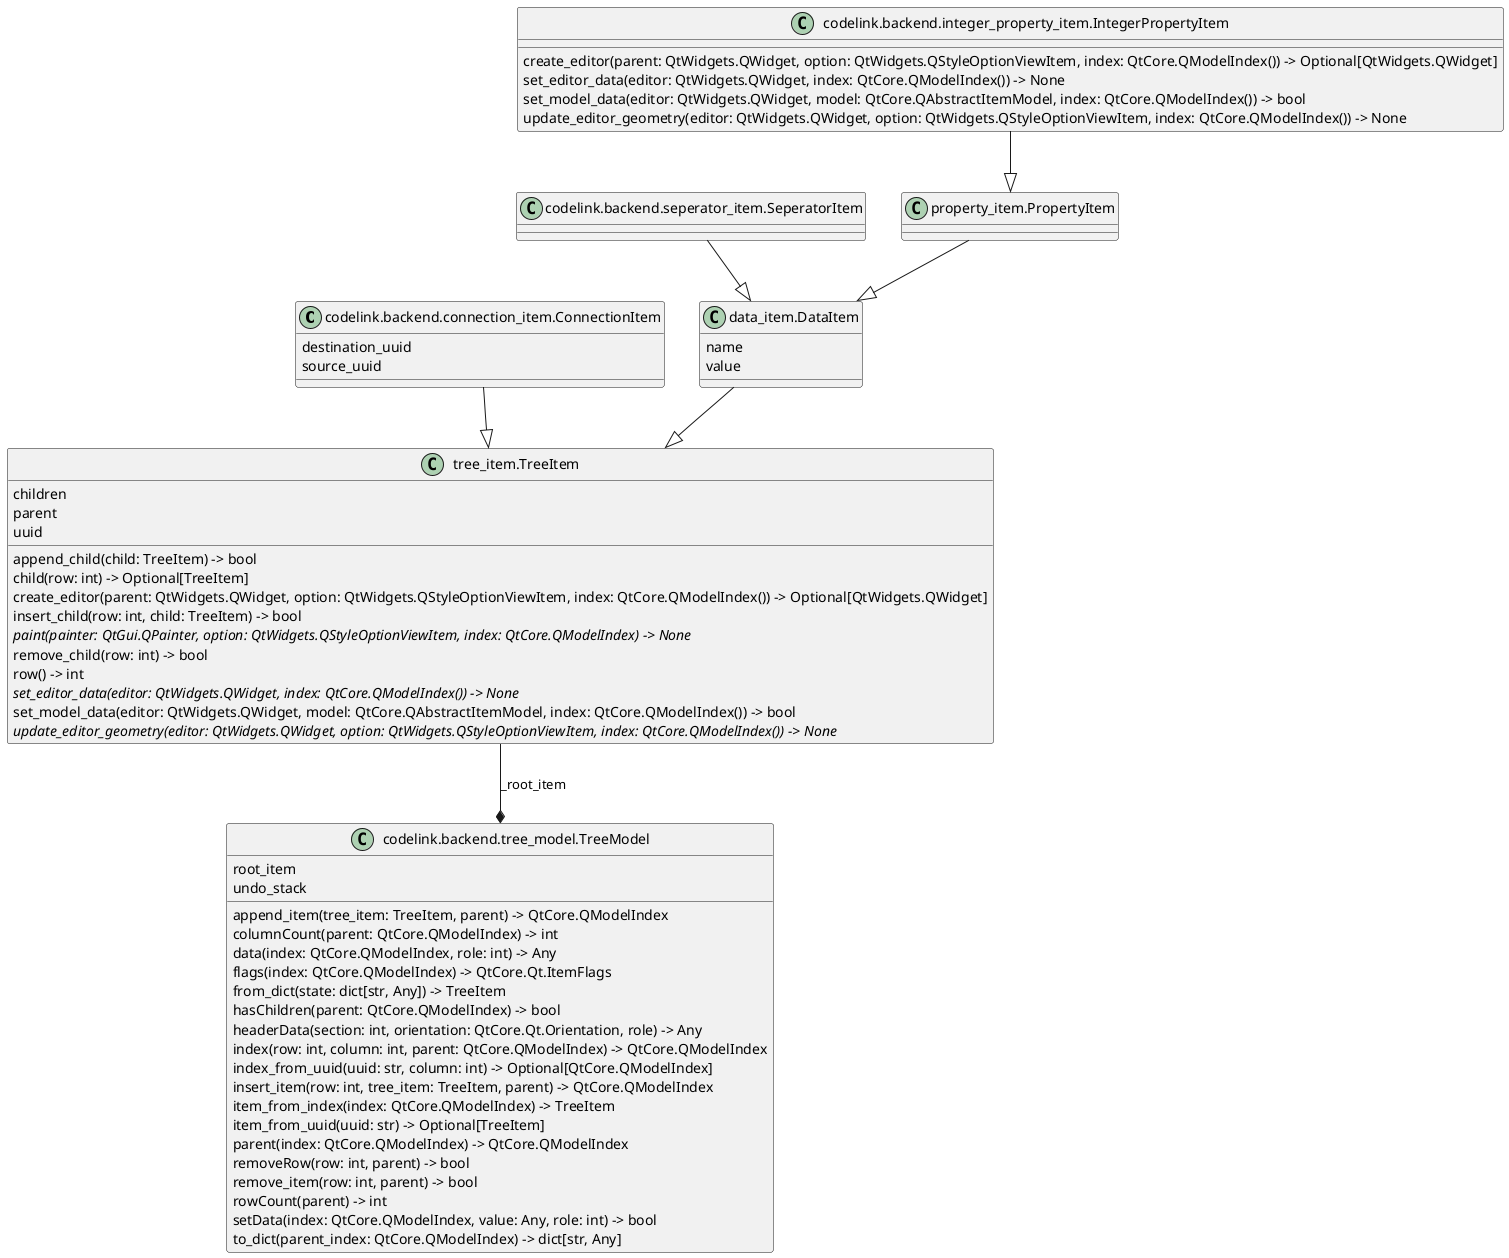 @startuml classes
set namespaceSeparator none
class "codelink.backend.connection_item.ConnectionItem" as codelink.backend.connection_item.ConnectionItem {
  destination_uuid
  source_uuid
}
class "codelink.backend.integer_property_item.IntegerPropertyItem" as codelink.backend.integer_property_item.IntegerPropertyItem {
  create_editor(parent: QtWidgets.QWidget, option: QtWidgets.QStyleOptionViewItem, index: QtCore.QModelIndex()) -> Optional[QtWidgets.QWidget]
  set_editor_data(editor: QtWidgets.QWidget, index: QtCore.QModelIndex()) -> None
  set_model_data(editor: QtWidgets.QWidget, model: QtCore.QAbstractItemModel, index: QtCore.QModelIndex()) -> bool
  update_editor_geometry(editor: QtWidgets.QWidget, option: QtWidgets.QStyleOptionViewItem, index: QtCore.QModelIndex()) -> None
}
class "codelink.backend.seperator_item.SeperatorItem" as codelink.backend.seperator_item.SeperatorItem {
}
class "codelink.backend.tree_model.TreeModel" as codelink.backend.tree_model.TreeModel {
  root_item
  undo_stack
  append_item(tree_item: TreeItem, parent) -> QtCore.QModelIndex
  columnCount(parent: QtCore.QModelIndex) -> int
  data(index: QtCore.QModelIndex, role: int) -> Any
  flags(index: QtCore.QModelIndex) -> QtCore.Qt.ItemFlags
  from_dict(state: dict[str, Any]) -> TreeItem
  hasChildren(parent: QtCore.QModelIndex) -> bool
  headerData(section: int, orientation: QtCore.Qt.Orientation, role) -> Any
  index(row: int, column: int, parent: QtCore.QModelIndex) -> QtCore.QModelIndex
  index_from_uuid(uuid: str, column: int) -> Optional[QtCore.QModelIndex]
  insert_item(row: int, tree_item: TreeItem, parent) -> QtCore.QModelIndex
  item_from_index(index: QtCore.QModelIndex) -> TreeItem
  item_from_uuid(uuid: str) -> Optional[TreeItem]
  parent(index: QtCore.QModelIndex) -> QtCore.QModelIndex
  removeRow(row: int, parent) -> bool
  remove_item(row: int, parent) -> bool
  rowCount(parent) -> int
  setData(index: QtCore.QModelIndex, value: Any, role: int) -> bool
  to_dict(parent_index: QtCore.QModelIndex) -> dict[str, Any]
}
class "data_item.DataItem" as data_item.DataItem {
  name
  value
}
class "property_item.PropertyItem" as property_item.PropertyItem {
}
class "tree_item.TreeItem" as tree_item.TreeItem {
  children
  parent
  uuid
  append_child(child: TreeItem) -> bool
  child(row: int) -> Optional[TreeItem]
  create_editor(parent: QtWidgets.QWidget, option: QtWidgets.QStyleOptionViewItem, index: QtCore.QModelIndex()) -> Optional[QtWidgets.QWidget]
  insert_child(row: int, child: TreeItem) -> bool
  {abstract}paint(painter: QtGui.QPainter, option: QtWidgets.QStyleOptionViewItem, index: QtCore.QModelIndex) -> None
  remove_child(row: int) -> bool
  row() -> int
  {abstract}set_editor_data(editor: QtWidgets.QWidget, index: QtCore.QModelIndex()) -> None
  set_model_data(editor: QtWidgets.QWidget, model: QtCore.QAbstractItemModel, index: QtCore.QModelIndex()) -> bool
  {abstract}update_editor_geometry(editor: QtWidgets.QWidget, option: QtWidgets.QStyleOptionViewItem, index: QtCore.QModelIndex()) -> None
}
codelink.backend.connection_item.ConnectionItem --|> tree_item.TreeItem
codelink.backend.integer_property_item.IntegerPropertyItem --|> property_item.PropertyItem
codelink.backend.seperator_item.SeperatorItem --|> data_item.DataItem
data_item.DataItem --|> tree_item.TreeItem
property_item.PropertyItem --|> data_item.DataItem
tree_item.TreeItem --* codelink.backend.tree_model.TreeModel : _root_item
@enduml
